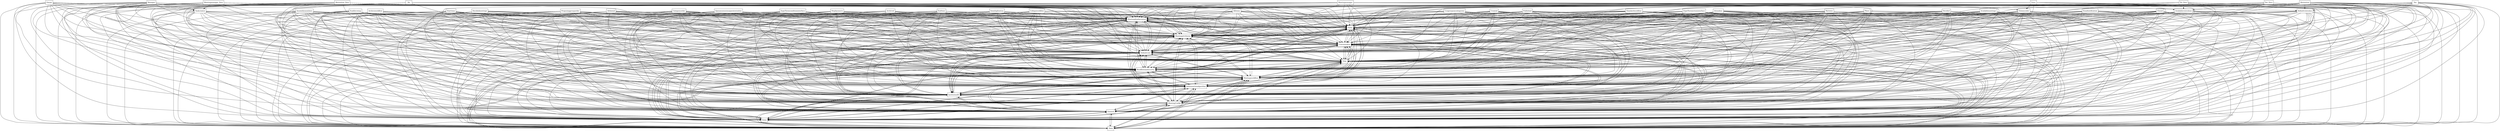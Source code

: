 digraph{
graph [rankdir=TB];
node [shape=box];
edge [arrowhead=normal];
0[label="Yes_Zero",]
1[label="Meetingdisplaystatus",]
2[label="No_Zero",]
3[label="Availablevotevalues",]
4[label="ZopeThreeactioninterface",]
5[label="Tasks",]
6[label="Starttime",]
7[label="Meetingmanager_Zero",]
8[label="Decided",]
9[label="Data",]
10[label="Votes",]
11[label="General",]
12[label="Voter",]
13[label="Taskcreator",]
14[label="Openannexesinseparatewindow",]
15[label="Decidedmeetings",]
16[label="Published",]
17[label="Assemblymembers",]
18[label="Categoryorder",]
19[label="Usegroupsascategories",]
20[label="MeetingConfig",]
21[label="Standardworkflow",]
22[label="Voteencoder",]
23[label="Defaultvotevalue",]
24[label="Availablemeetings",]
25[label="Displaymacro",]
26[label="InstitutionID",]
27[label="Archived",]
28[label="Yes",]
29[label="Attheend",]
30[label="Proposinggrouporder",]
31[label="Archiveworkflow",]
32[label="Created",]
33[label="Manager",]
34[label="Itemduplication",]
35[label="Iteminsertionalgorithm",]
36[label="Meetingworkflow",]
37[label="Owner",]
38[label="Place",]
39[label="Emailnotification",]
40[label="Closed",]
41[label="Myitems",]
42[label="Abstention",]
43[label="Enablevoting",]
44[label="Collegeworkflow",]
45[label="Abstention_Zero",]
46[label="Workflowandsecurity",]
47[label="No",]
48[label="Title",]
49[label="Attendees",]
50[label="Defaultview",]
51[label="ZopeThreeconditioninterfave",]
52[label="Userinterface",]
53[label="Allitems",]
54[label="Meetingmanager",]
55[label="Endtime",]
56[label="Meetingattributes",]
0->1[label="",]
0->3[label="",]
0->5[label="",]
0->9[label="",]
0->10[label="",]
0->11[label="",]
0->20[label="",]
0->26[label="",]
0->35[label="",]
0->36[label="",]
0->46[label="",]
0->48[label="",]
0->50[label="",]
0->52[label="",]
0->56[label="",]
1->5[label="",]
1->9[label="",]
1->10[label="",]
1->11[label="",]
1->20[label="",]
1->26[label="",]
1->35[label="",]
1->36[label="",]
1->46[label="",]
1->48[label="",]
1->50[label="",]
1->52[label="",]
1->56[label="",]
2->1[label="",]
2->3[label="",]
2->5[label="",]
2->9[label="",]
2->10[label="",]
2->11[label="",]
2->20[label="",]
2->26[label="",]
2->35[label="",]
2->36[label="",]
2->46[label="",]
2->48[label="",]
2->50[label="",]
2->52[label="",]
2->56[label="",]
3->1[label="",]
3->5[label="",]
3->9[label="",]
3->10[label="",]
3->11[label="",]
3->20[label="",]
3->26[label="",]
3->35[label="",]
3->36[label="",]
3->46[label="",]
3->48[label="",]
3->50[label="",]
3->52[label="",]
3->56[label="",]
4->1[label="",]
4->5[label="",]
4->9[label="",]
4->10[label="",]
4->11[label="",]
4->20[label="",]
4->26[label="",]
4->35[label="",]
4->36[label="",]
4->46[label="",]
4->48[label="",]
4->50[label="",]
4->52[label="",]
4->56[label="",]
5->1[label="",]
5->9[label="",]
5->10[label="",]
5->11[label="",]
5->20[label="",]
5->26[label="",]
5->35[label="",]
5->36[label="",]
5->46[label="",]
5->48[label="",]
5->50[label="",]
5->52[label="",]
5->56[label="",]
6->1[label="",]
6->5[label="",]
6->9[label="",]
6->10[label="",]
6->11[label="",]
6->20[label="",]
6->26[label="",]
6->35[label="",]
6->36[label="",]
6->46[label="",]
6->48[label="",]
6->50[label="",]
6->52[label="",]
6->56[label="",]
7->1[label="",]
7->5[label="",]
7->9[label="",]
7->10[label="",]
7->11[label="",]
7->13[label="",]
7->20[label="",]
7->26[label="",]
7->35[label="",]
7->36[label="",]
7->46[label="",]
7->48[label="",]
7->50[label="",]
7->52[label="",]
7->56[label="",]
8->1[label="",]
8->5[label="",]
8->9[label="",]
8->10[label="",]
8->11[label="",]
8->20[label="",]
8->26[label="",]
8->35[label="",]
8->36[label="",]
8->46[label="",]
8->48[label="",]
8->50[label="",]
8->52[label="",]
8->56[label="",]
9->1[label="",]
9->5[label="",]
9->10[label="",]
9->11[label="",]
9->20[label="",]
9->26[label="",]
9->35[label="",]
9->36[label="",]
9->46[label="",]
9->48[label="",]
9->50[label="",]
9->52[label="",]
9->56[label="",]
10->1[label="",]
10->5[label="",]
10->9[label="",]
10->11[label="",]
10->20[label="",]
10->26[label="",]
10->35[label="",]
10->36[label="",]
10->46[label="",]
10->48[label="",]
10->50[label="",]
10->52[label="",]
10->56[label="",]
11->1[label="",]
11->5[label="",]
11->9[label="",]
11->10[label="",]
11->20[label="",]
11->26[label="",]
11->35[label="",]
11->36[label="",]
11->46[label="",]
11->48[label="",]
11->50[label="",]
11->52[label="",]
11->56[label="",]
12->1[label="",]
12->5[label="",]
12->9[label="",]
12->10[label="",]
12->11[label="",]
12->20[label="",]
12->22[label="",]
12->26[label="",]
12->35[label="",]
12->36[label="",]
12->46[label="",]
12->48[label="",]
12->50[label="",]
12->52[label="",]
12->56[label="",]
13->1[label="",]
13->5[label="",]
13->9[label="",]
13->10[label="",]
13->11[label="",]
13->20[label="",]
13->26[label="",]
13->35[label="",]
13->36[label="",]
13->46[label="",]
13->48[label="",]
13->50[label="",]
13->52[label="",]
13->56[label="",]
14->1[label="",]
14->5[label="",]
14->9[label="",]
14->10[label="",]
14->11[label="",]
14->20[label="",]
14->26[label="",]
14->35[label="",]
14->36[label="",]
14->46[label="",]
14->48[label="",]
14->50[label="",]
14->52[label="",]
14->56[label="",]
15->1[label="",]
15->5[label="",]
15->9[label="",]
15->10[label="",]
15->11[label="",]
15->20[label="",]
15->26[label="",]
15->35[label="",]
15->36[label="",]
15->46[label="",]
15->48[label="",]
15->50[label="",]
15->52[label="",]
15->56[label="",]
16->1[label="",]
16->5[label="",]
16->9[label="",]
16->10[label="",]
16->11[label="",]
16->20[label="",]
16->26[label="",]
16->35[label="",]
16->36[label="",]
16->46[label="",]
16->48[label="",]
16->50[label="",]
16->52[label="",]
16->56[label="",]
17->1[label="",]
17->5[label="",]
17->9[label="",]
17->10[label="",]
17->11[label="",]
17->20[label="",]
17->26[label="",]
17->35[label="",]
17->36[label="",]
17->46[label="",]
17->48[label="",]
17->50[label="",]
17->52[label="",]
17->56[label="",]
18->1[label="",]
18->5[label="",]
18->9[label="",]
18->10[label="",]
18->11[label="",]
18->20[label="",]
18->26[label="",]
18->35[label="",]
18->36[label="",]
18->46[label="",]
18->48[label="",]
18->50[label="",]
18->52[label="",]
18->56[label="",]
19->1[label="",]
19->5[label="",]
19->9[label="",]
19->10[label="",]
19->11[label="",]
19->20[label="",]
19->26[label="",]
19->35[label="",]
19->36[label="",]
19->46[label="",]
19->48[label="",]
19->50[label="",]
19->52[label="",]
19->56[label="",]
20->1[label="",]
20->5[label="",]
20->9[label="",]
20->10[label="",]
20->11[label="",]
20->26[label="",]
20->35[label="",]
20->36[label="",]
20->46[label="",]
20->48[label="",]
20->50[label="",]
20->52[label="",]
20->56[label="",]
21->1[label="",]
21->5[label="",]
21->9[label="",]
21->10[label="",]
21->11[label="",]
21->20[label="",]
21->26[label="",]
21->35[label="",]
21->36[label="",]
21->46[label="",]
21->48[label="",]
21->50[label="",]
21->52[label="",]
21->56[label="",]
22->1[label="",]
22->5[label="",]
22->9[label="",]
22->10[label="",]
22->11[label="",]
22->20[label="",]
22->26[label="",]
22->35[label="",]
22->36[label="",]
22->46[label="",]
22->48[label="",]
22->50[label="",]
22->52[label="",]
22->56[label="",]
23->1[label="",]
23->5[label="",]
23->9[label="",]
23->10[label="",]
23->11[label="",]
23->20[label="",]
23->26[label="",]
23->35[label="",]
23->36[label="",]
23->46[label="",]
23->48[label="",]
23->50[label="",]
23->52[label="",]
23->56[label="",]
24->1[label="",]
24->5[label="",]
24->9[label="",]
24->10[label="",]
24->11[label="",]
24->20[label="",]
24->26[label="",]
24->35[label="",]
24->36[label="",]
24->46[label="",]
24->48[label="",]
24->50[label="",]
24->52[label="",]
24->56[label="",]
25->1[label="",]
25->5[label="",]
25->9[label="",]
25->10[label="",]
25->11[label="",]
25->20[label="",]
25->26[label="",]
25->35[label="",]
25->36[label="",]
25->46[label="",]
25->48[label="",]
25->50[label="",]
25->52[label="",]
25->56[label="",]
26->1[label="",]
26->5[label="",]
26->9[label="",]
26->10[label="",]
26->11[label="",]
26->20[label="",]
26->35[label="",]
26->36[label="",]
26->46[label="",]
26->48[label="",]
26->50[label="",]
26->52[label="",]
26->56[label="",]
27->1[label="",]
27->5[label="",]
27->9[label="",]
27->10[label="",]
27->11[label="",]
27->20[label="",]
27->26[label="",]
27->35[label="",]
27->36[label="",]
27->46[label="",]
27->48[label="",]
27->50[label="",]
27->52[label="",]
27->56[label="",]
28->1[label="",]
28->5[label="",]
28->9[label="",]
28->10[label="",]
28->11[label="",]
28->20[label="",]
28->23[label="",]
28->26[label="",]
28->35[label="",]
28->36[label="",]
28->46[label="",]
28->48[label="",]
28->50[label="",]
28->52[label="",]
28->56[label="",]
29->1[label="",]
29->5[label="",]
29->9[label="",]
29->10[label="",]
29->11[label="",]
29->20[label="",]
29->26[label="",]
29->35[label="",]
29->36[label="",]
29->46[label="",]
29->48[label="",]
29->50[label="",]
29->52[label="",]
29->56[label="",]
30->1[label="",]
30->5[label="",]
30->9[label="",]
30->10[label="",]
30->11[label="",]
30->20[label="",]
30->26[label="",]
30->35[label="",]
30->36[label="",]
30->46[label="",]
30->48[label="",]
30->50[label="",]
30->52[label="",]
30->56[label="",]
31->1[label="",]
31->5[label="",]
31->9[label="",]
31->10[label="",]
31->11[label="",]
31->20[label="",]
31->26[label="",]
31->35[label="",]
31->36[label="",]
31->46[label="",]
31->48[label="",]
31->50[label="",]
31->52[label="",]
31->56[label="",]
32->1[label="",]
32->5[label="",]
32->9[label="",]
32->10[label="",]
32->11[label="",]
32->20[label="",]
32->26[label="",]
32->35[label="",]
32->36[label="",]
32->46[label="",]
32->48[label="",]
32->50[label="",]
32->52[label="",]
32->56[label="",]
33->1[label="",]
33->5[label="",]
33->9[label="",]
33->10[label="",]
33->11[label="",]
33->13[label="",]
33->20[label="",]
33->26[label="",]
33->35[label="",]
33->36[label="",]
33->46[label="",]
33->48[label="",]
33->50[label="",]
33->52[label="",]
33->56[label="",]
34->1[label="",]
34->5[label="",]
34->9[label="",]
34->10[label="",]
34->11[label="",]
34->20[label="",]
34->26[label="",]
34->35[label="",]
34->36[label="",]
34->46[label="",]
34->48[label="",]
34->50[label="",]
34->52[label="",]
34->56[label="",]
35->1[label="",]
35->5[label="",]
35->9[label="",]
35->10[label="",]
35->11[label="",]
35->20[label="",]
35->26[label="",]
35->36[label="",]
35->46[label="",]
35->48[label="",]
35->50[label="",]
35->52[label="",]
35->56[label="",]
36->1[label="",]
36->5[label="",]
36->9[label="",]
36->10[label="",]
36->11[label="",]
36->20[label="",]
36->26[label="",]
36->35[label="",]
36->46[label="",]
36->48[label="",]
36->50[label="",]
36->52[label="",]
36->56[label="",]
37->1[label="",]
37->5[label="",]
37->9[label="",]
37->10[label="",]
37->11[label="",]
37->13[label="",]
37->20[label="",]
37->26[label="",]
37->35[label="",]
37->36[label="",]
37->46[label="",]
37->48[label="",]
37->50[label="",]
37->52[label="",]
37->56[label="",]
38->1[label="",]
38->5[label="",]
38->9[label="",]
38->10[label="",]
38->11[label="",]
38->20[label="",]
38->26[label="",]
38->35[label="",]
38->36[label="",]
38->46[label="",]
38->48[label="",]
38->50[label="",]
38->52[label="",]
38->56[label="",]
39->1[label="",]
39->5[label="",]
39->9[label="",]
39->10[label="",]
39->11[label="",]
39->20[label="",]
39->26[label="",]
39->35[label="",]
39->36[label="",]
39->46[label="",]
39->48[label="",]
39->50[label="",]
39->52[label="",]
39->56[label="",]
40->1[label="",]
40->5[label="",]
40->9[label="",]
40->10[label="",]
40->11[label="",]
40->20[label="",]
40->26[label="",]
40->35[label="",]
40->36[label="",]
40->46[label="",]
40->48[label="",]
40->50[label="",]
40->52[label="",]
40->56[label="",]
41->1[label="",]
41->5[label="",]
41->9[label="",]
41->10[label="",]
41->11[label="",]
41->20[label="",]
41->26[label="",]
41->35[label="",]
41->36[label="",]
41->46[label="",]
41->48[label="",]
41->50[label="",]
41->52[label="",]
41->56[label="",]
42->1[label="",]
42->5[label="",]
42->9[label="",]
42->10[label="",]
42->11[label="",]
42->20[label="",]
42->23[label="",]
42->26[label="",]
42->35[label="",]
42->36[label="",]
42->46[label="",]
42->48[label="",]
42->50[label="",]
42->52[label="",]
42->56[label="",]
43->1[label="",]
43->5[label="",]
43->9[label="",]
43->10[label="",]
43->11[label="",]
43->20[label="",]
43->26[label="",]
43->35[label="",]
43->36[label="",]
43->46[label="",]
43->48[label="",]
43->50[label="",]
43->52[label="",]
43->56[label="",]
44->1[label="",]
44->5[label="",]
44->9[label="",]
44->10[label="",]
44->11[label="",]
44->20[label="",]
44->26[label="",]
44->35[label="",]
44->36[label="",]
44->46[label="",]
44->48[label="",]
44->50[label="",]
44->52[label="",]
44->56[label="",]
45->1[label="",]
45->3[label="",]
45->5[label="",]
45->9[label="",]
45->10[label="",]
45->11[label="",]
45->20[label="",]
45->26[label="",]
45->35[label="",]
45->36[label="",]
45->46[label="",]
45->48[label="",]
45->50[label="",]
45->52[label="",]
45->56[label="",]
46->1[label="",]
46->5[label="",]
46->9[label="",]
46->10[label="",]
46->11[label="",]
46->20[label="",]
46->26[label="",]
46->35[label="",]
46->36[label="",]
46->48[label="",]
46->50[label="",]
46->52[label="",]
46->56[label="",]
47->1[label="",]
47->5[label="",]
47->9[label="",]
47->10[label="",]
47->11[label="",]
47->20[label="",]
47->23[label="",]
47->26[label="",]
47->35[label="",]
47->36[label="",]
47->46[label="",]
47->48[label="",]
47->50[label="",]
47->52[label="",]
47->56[label="",]
48->1[label="",]
48->5[label="",]
48->9[label="",]
48->10[label="",]
48->11[label="",]
48->20[label="",]
48->26[label="",]
48->35[label="",]
48->36[label="",]
48->46[label="",]
48->50[label="",]
48->52[label="",]
48->56[label="",]
49->1[label="",]
49->5[label="",]
49->9[label="",]
49->10[label="",]
49->11[label="",]
49->20[label="",]
49->26[label="",]
49->35[label="",]
49->36[label="",]
49->46[label="",]
49->48[label="",]
49->50[label="",]
49->52[label="",]
49->56[label="",]
50->1[label="",]
50->5[label="",]
50->9[label="",]
50->10[label="",]
50->11[label="",]
50->20[label="",]
50->26[label="",]
50->35[label="",]
50->36[label="",]
50->46[label="",]
50->48[label="",]
50->52[label="",]
50->56[label="",]
51->1[label="",]
51->5[label="",]
51->9[label="",]
51->10[label="",]
51->11[label="",]
51->20[label="",]
51->26[label="",]
51->35[label="",]
51->36[label="",]
51->46[label="",]
51->48[label="",]
51->50[label="",]
51->52[label="",]
51->56[label="",]
52->1[label="",]
52->5[label="",]
52->9[label="",]
52->10[label="",]
52->11[label="",]
52->20[label="",]
52->26[label="",]
52->35[label="",]
52->36[label="",]
52->46[label="",]
52->48[label="",]
52->50[label="",]
52->56[label="",]
53->1[label="",]
53->5[label="",]
53->9[label="",]
53->10[label="",]
53->11[label="",]
53->20[label="",]
53->26[label="",]
53->35[label="",]
53->36[label="",]
53->46[label="",]
53->48[label="",]
53->50[label="",]
53->52[label="",]
53->56[label="",]
54->1[label="",]
54->5[label="",]
54->9[label="",]
54->10[label="",]
54->11[label="",]
54->20[label="",]
54->22[label="",]
54->26[label="",]
54->35[label="",]
54->36[label="",]
54->46[label="",]
54->48[label="",]
54->50[label="",]
54->52[label="",]
54->56[label="",]
55->1[label="",]
55->5[label="",]
55->9[label="",]
55->10[label="",]
55->11[label="",]
55->20[label="",]
55->26[label="",]
55->35[label="",]
55->36[label="",]
55->46[label="",]
55->48[label="",]
55->50[label="",]
55->52[label="",]
55->56[label="",]
56->1[label="",]
56->5[label="",]
56->9[label="",]
56->10[label="",]
56->11[label="",]
56->20[label="",]
56->26[label="",]
56->35[label="",]
56->36[label="",]
56->46[label="",]
56->48[label="",]
56->50[label="",]
56->52[label="",]
}
